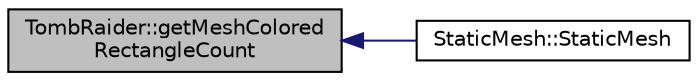 digraph "TombRaider::getMeshColoredRectangleCount"
{
 // INTERACTIVE_SVG=YES
  edge [fontname="Helvetica",fontsize="10",labelfontname="Helvetica",labelfontsize="10"];
  node [fontname="Helvetica",fontsize="10",shape=record];
  rankdir="LR";
  Node1 [label="TombRaider::getMeshColored\lRectangleCount",height=0.2,width=0.4,color="black", fillcolor="grey75", style="filled" fontcolor="black"];
  Node1 -> Node2 [dir="back",color="midnightblue",fontsize="10",style="solid",fontname="Helvetica"];
  Node2 [label="StaticMesh::StaticMesh",height=0.2,width=0.4,color="black", fillcolor="white", style="filled",URL="$class_static_mesh.html#ad6bf2b1e791352e9e58bf01990070774"];
}
